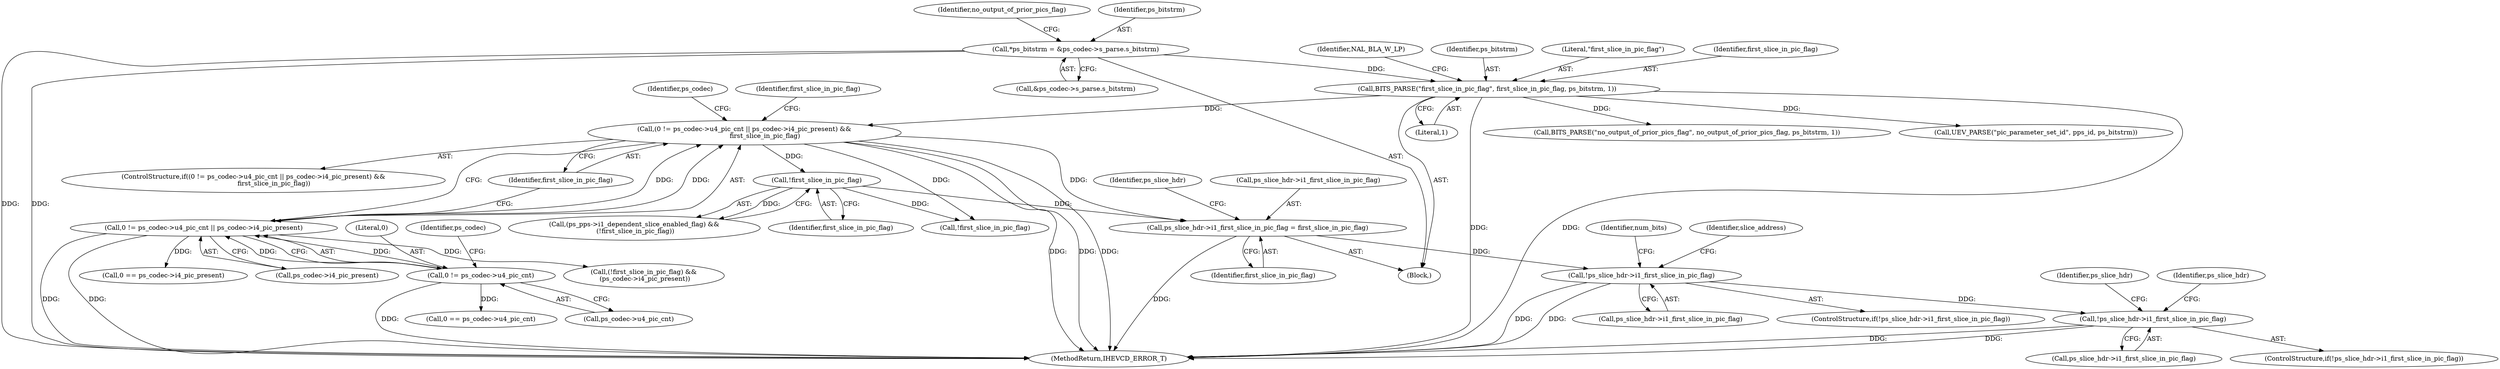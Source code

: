 digraph "0_Android_7c9be319a279654e55a6d757265f88c61a16a4d5@pointer" {
"1002500" [label="(Call,!ps_slice_hdr->i1_first_slice_in_pic_flag)"];
"1000514" [label="(Call,!ps_slice_hdr->i1_first_slice_in_pic_flag)"];
"1000484" [label="(Call,ps_slice_hdr->i1_first_slice_in_pic_flag = first_slice_in_pic_flag)"];
"1000286" [label="(Call,(0 != ps_codec->u4_pic_cnt || ps_codec->i4_pic_present) &&\n                    first_slice_in_pic_flag)"];
"1000287" [label="(Call,0 != ps_codec->u4_pic_cnt || ps_codec->i4_pic_present)"];
"1000288" [label="(Call,0 != ps_codec->u4_pic_cnt)"];
"1000191" [label="(Call,BITS_PARSE(\"first_slice_in_pic_flag\", first_slice_in_pic_flag, ps_bitstrm, 1))"];
"1000148" [label="(Call,*ps_bitstrm = &ps_codec->s_parse.s_bitstrm)"];
"1000421" [label="(Call,!first_slice_in_pic_flag)"];
"1001632" [label="(Call,!first_slice_in_pic_flag)"];
"1000514" [label="(Call,!ps_slice_hdr->i1_first_slice_in_pic_flag)"];
"1000288" [label="(Call,0 != ps_codec->u4_pic_cnt)"];
"1000150" [label="(Call,&ps_codec->s_parse.s_bitstrm)"];
"1000422" [label="(Identifier,first_slice_in_pic_flag)"];
"1000205" [label="(Call,BITS_PARSE(\"no_output_of_prior_pics_flag\", no_output_of_prior_pics_flag, ps_bitstrm, 1))"];
"1000194" [label="(Identifier,ps_bitstrm)"];
"1002500" [label="(Call,!ps_slice_hdr->i1_first_slice_in_pic_flag)"];
"1000286" [label="(Call,(0 != ps_codec->u4_pic_cnt || ps_codec->i4_pic_present) &&\n                    first_slice_in_pic_flag)"];
"1000417" [label="(Call,(ps_pps->i1_dependent_slice_enabled_flag) &&\n (!first_slice_in_pic_flag))"];
"1000484" [label="(Call,ps_slice_hdr->i1_first_slice_in_pic_flag = first_slice_in_pic_flag)"];
"1000191" [label="(Call,BITS_PARSE(\"first_slice_in_pic_flag\", first_slice_in_pic_flag, ps_bitstrm, 1))"];
"1000161" [label="(Identifier,no_output_of_prior_pics_flag)"];
"1000515" [label="(Call,ps_slice_hdr->i1_first_slice_in_pic_flag)"];
"1000421" [label="(Call,!first_slice_in_pic_flag)"];
"1002501" [label="(Call,ps_slice_hdr->i1_first_slice_in_pic_flag)"];
"1000387" [label="(Call,0 == ps_codec->i4_pic_present)"];
"1000290" [label="(Call,ps_codec->u4_pic_cnt)"];
"1000485" [label="(Call,ps_slice_hdr->i1_first_slice_in_pic_flag)"];
"1002547" [label="(Identifier,ps_slice_hdr)"];
"1000375" [label="(Identifier,first_slice_in_pic_flag)"];
"1000148" [label="(Call,*ps_bitstrm = &ps_codec->s_parse.s_bitstrm)"];
"1000192" [label="(Literal,\"first_slice_in_pic_flag\")"];
"1000488" [label="(Identifier,first_slice_in_pic_flag)"];
"1000287" [label="(Call,0 != ps_codec->u4_pic_cnt || ps_codec->i4_pic_present)"];
"1000521" [label="(Identifier,num_bits)"];
"1000289" [label="(Literal,0)"];
"1000296" [label="(Identifier,first_slice_in_pic_flag)"];
"1000285" [label="(ControlStructure,if((0 != ps_codec->u4_pic_cnt || ps_codec->i4_pic_present) &&\n                    first_slice_in_pic_flag))"];
"1000513" [label="(ControlStructure,if(!ps_slice_hdr->i1_first_slice_in_pic_flag))"];
"1000300" [label="(Identifier,ps_codec)"];
"1000193" [label="(Identifier,first_slice_in_pic_flag)"];
"1000491" [label="(Identifier,ps_slice_hdr)"];
"1000199" [label="(Identifier,NAL_BLA_W_LP)"];
"1002125" [label="(Call,0 == ps_codec->u4_pic_cnt)"];
"1000210" [label="(Call,UEV_PARSE(\"pic_parameter_set_id\", pps_id, ps_bitstrm))"];
"1002685" [label="(MethodReturn,IHEVCD_ERROR_T)"];
"1000293" [label="(Call,ps_codec->i4_pic_present)"];
"1000294" [label="(Identifier,ps_codec)"];
"1000149" [label="(Identifier,ps_bitstrm)"];
"1002499" [label="(ControlStructure,if(!ps_slice_hdr->i1_first_slice_in_pic_flag))"];
"1001631" [label="(Call,(!first_slice_in_pic_flag) &&\n (ps_codec->i4_pic_present))"];
"1000549" [label="(Identifier,slice_address)"];
"1000195" [label="(Literal,1)"];
"1002507" [label="(Identifier,ps_slice_hdr)"];
"1000132" [label="(Block,)"];
"1002500" -> "1002499"  [label="AST: "];
"1002500" -> "1002501"  [label="CFG: "];
"1002501" -> "1002500"  [label="AST: "];
"1002507" -> "1002500"  [label="CFG: "];
"1002547" -> "1002500"  [label="CFG: "];
"1002500" -> "1002685"  [label="DDG: "];
"1002500" -> "1002685"  [label="DDG: "];
"1000514" -> "1002500"  [label="DDG: "];
"1000514" -> "1000513"  [label="AST: "];
"1000514" -> "1000515"  [label="CFG: "];
"1000515" -> "1000514"  [label="AST: "];
"1000521" -> "1000514"  [label="CFG: "];
"1000549" -> "1000514"  [label="CFG: "];
"1000514" -> "1002685"  [label="DDG: "];
"1000514" -> "1002685"  [label="DDG: "];
"1000484" -> "1000514"  [label="DDG: "];
"1000484" -> "1000132"  [label="AST: "];
"1000484" -> "1000488"  [label="CFG: "];
"1000485" -> "1000484"  [label="AST: "];
"1000488" -> "1000484"  [label="AST: "];
"1000491" -> "1000484"  [label="CFG: "];
"1000484" -> "1002685"  [label="DDG: "];
"1000286" -> "1000484"  [label="DDG: "];
"1000421" -> "1000484"  [label="DDG: "];
"1000286" -> "1000285"  [label="AST: "];
"1000286" -> "1000287"  [label="CFG: "];
"1000286" -> "1000296"  [label="CFG: "];
"1000287" -> "1000286"  [label="AST: "];
"1000296" -> "1000286"  [label="AST: "];
"1000300" -> "1000286"  [label="CFG: "];
"1000375" -> "1000286"  [label="CFG: "];
"1000286" -> "1002685"  [label="DDG: "];
"1000286" -> "1002685"  [label="DDG: "];
"1000286" -> "1002685"  [label="DDG: "];
"1000287" -> "1000286"  [label="DDG: "];
"1000287" -> "1000286"  [label="DDG: "];
"1000191" -> "1000286"  [label="DDG: "];
"1000286" -> "1000421"  [label="DDG: "];
"1000286" -> "1001632"  [label="DDG: "];
"1000287" -> "1000288"  [label="CFG: "];
"1000287" -> "1000293"  [label="CFG: "];
"1000288" -> "1000287"  [label="AST: "];
"1000293" -> "1000287"  [label="AST: "];
"1000296" -> "1000287"  [label="CFG: "];
"1000287" -> "1002685"  [label="DDG: "];
"1000287" -> "1002685"  [label="DDG: "];
"1000288" -> "1000287"  [label="DDG: "];
"1000288" -> "1000287"  [label="DDG: "];
"1000287" -> "1000387"  [label="DDG: "];
"1000287" -> "1001631"  [label="DDG: "];
"1000288" -> "1000290"  [label="CFG: "];
"1000289" -> "1000288"  [label="AST: "];
"1000290" -> "1000288"  [label="AST: "];
"1000294" -> "1000288"  [label="CFG: "];
"1000288" -> "1002685"  [label="DDG: "];
"1000288" -> "1002125"  [label="DDG: "];
"1000191" -> "1000132"  [label="AST: "];
"1000191" -> "1000195"  [label="CFG: "];
"1000192" -> "1000191"  [label="AST: "];
"1000193" -> "1000191"  [label="AST: "];
"1000194" -> "1000191"  [label="AST: "];
"1000195" -> "1000191"  [label="AST: "];
"1000199" -> "1000191"  [label="CFG: "];
"1000191" -> "1002685"  [label="DDG: "];
"1000191" -> "1002685"  [label="DDG: "];
"1000148" -> "1000191"  [label="DDG: "];
"1000191" -> "1000205"  [label="DDG: "];
"1000191" -> "1000210"  [label="DDG: "];
"1000148" -> "1000132"  [label="AST: "];
"1000148" -> "1000150"  [label="CFG: "];
"1000149" -> "1000148"  [label="AST: "];
"1000150" -> "1000148"  [label="AST: "];
"1000161" -> "1000148"  [label="CFG: "];
"1000148" -> "1002685"  [label="DDG: "];
"1000148" -> "1002685"  [label="DDG: "];
"1000421" -> "1000417"  [label="AST: "];
"1000421" -> "1000422"  [label="CFG: "];
"1000422" -> "1000421"  [label="AST: "];
"1000417" -> "1000421"  [label="CFG: "];
"1000421" -> "1000417"  [label="DDG: "];
"1000421" -> "1001632"  [label="DDG: "];
}
